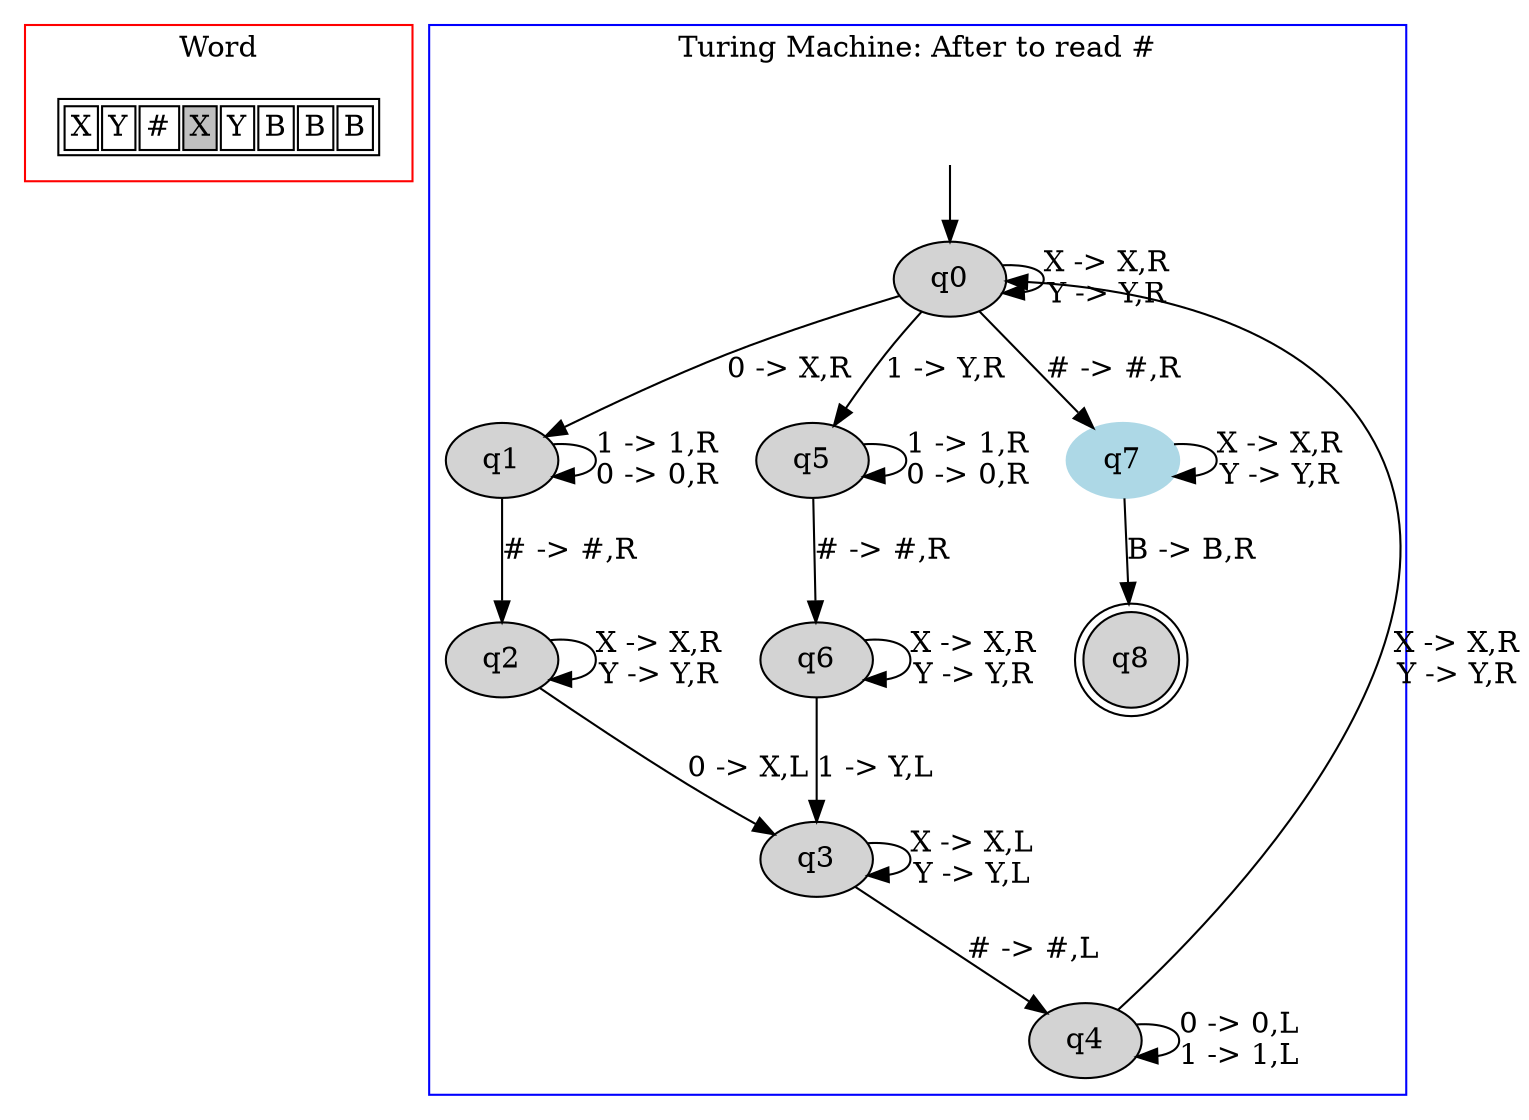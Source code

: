 digraph G {
	subgraph cluster_0 {
		node [shape=plaintext];

struct1 [label=<<TABLE>
<TR>
<TD><FONT>X</FONT></TD>
<TD><FONT>Y</FONT></TD>
<TD><FONT>#</FONT></TD>
<TD BGCOLOR="gray"><FONT>X</FONT></TD>
<TD><FONT>Y</FONT></TD>
<TD><FONT>B</FONT></TD>
<TD><FONT>B</FONT></TD>
<TD><FONT>B</FONT></TD>
</TR>
</TABLE>>];
label = "Word";
color=red;
}
	subgraph cluster_1 {
		node [style=filled];
		label = "Turing Machine: After to read #"
		color=blue;

		q0;
		q1;
		q2;
		q3;
		q4;
		q5;
		q6;
		q7 [color="lightblue"];
		q8 [shape="doublecircle"];
		q0->q0[label="X -> X,R
Y -> Y,R"];
		q0->q1[label="0 -> X,R"];
		q0->q5[label="1 -> Y,R"];
		q0->q7[label="# -> #,R"];
		q1->q1[label="1 -> 1,R
0 -> 0,R"];
		q1->q2[label="# -> #,R"];
		q2->q2[label="X -> X,R
Y -> Y,R"];
		q2->q3[label="0 -> X,L"];
		q3->q3[label="X -> X,L
Y -> Y,L"];
		q3->q4[label="# -> #,L"];
		q4->q0[label="X -> X,R
Y -> Y,R"];
		q4->q4[label="0 -> 0,L
1 -> 1,L"];
		q5->q5[label="1 -> 1,R
0 -> 0,R"];
		q5->q6[label="# -> #,R"];
		q6->q3[label="1 -> Y,L"];
		q6->q6[label="X -> X,R
Y -> Y,R"];
		q7->q7[label="X -> X,R
Y -> Y,R"];
		q7->q8[label="B -> B,R"];
x [color=white, label=""];		x->q0	}

}